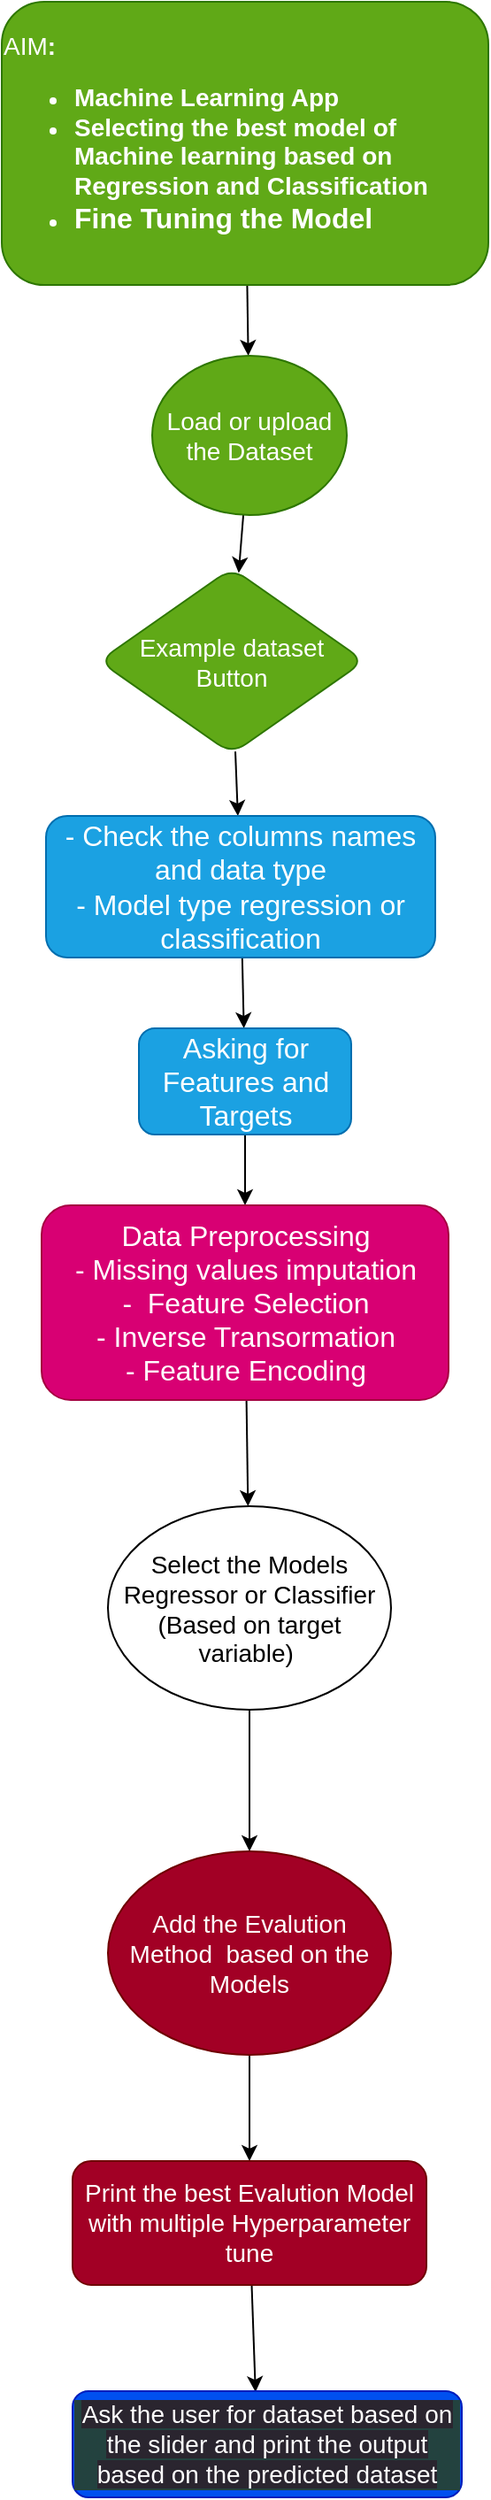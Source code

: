 <mxfile>
    <diagram id="whh0Y0rnVJ7VxaTAdvJ4" name="Page-1">
        <mxGraphModel dx="322" dy="331" grid="1" gridSize="10" guides="1" tooltips="1" connect="1" arrows="1" fold="1" page="1" pageScale="1" pageWidth="850" pageHeight="1100" math="0" shadow="0">
            <root>
                <mxCell id="0"/>
                <mxCell id="1" parent="0"/>
                <mxCell id="4" value="" style="edgeStyle=none;html=1;fontSize=14;" edge="1" parent="1" source="2" target="3">
                    <mxGeometry relative="1" as="geometry"/>
                </mxCell>
                <mxCell id="2" value="&lt;div style=&quot;text-align: left;&quot;&gt;&lt;font style=&quot;font-size: 14px;&quot;&gt;&lt;span style=&quot;background-color: initial;&quot;&gt;AIM&lt;/span&gt;&lt;b style=&quot;background-color: initial;&quot;&gt;:&lt;/b&gt;&lt;/font&gt;&lt;/div&gt;&lt;div style=&quot;text-align: left;&quot;&gt;&lt;ul&gt;&lt;li&gt;&lt;font style=&quot;font-size: 14px;&quot;&gt;&lt;b style=&quot;background-color: initial;&quot;&gt;Machine Learning App&lt;/b&gt;&lt;/font&gt;&lt;/li&gt;&lt;li&gt;&lt;b style=&quot;background-color: initial;&quot;&gt;&lt;font style=&quot;font-size: 14px;&quot;&gt;Selecting the best model of Machine learning based on Regression and Classification&lt;/font&gt;&lt;/b&gt;&lt;/li&gt;&lt;li&gt;&lt;b style=&quot;background-color: initial;&quot;&gt;&lt;font size=&quot;3&quot;&gt;Fine Tuning the Model&lt;/font&gt;&lt;/b&gt;&lt;/li&gt;&lt;/ul&gt;&lt;/div&gt;" style="rounded=1;whiteSpace=wrap;html=1;fillColor=#60a917;fontColor=#ffffff;strokeColor=#2D7600;" vertex="1" parent="1">
                    <mxGeometry x="5" y="10" width="275" height="160" as="geometry"/>
                </mxCell>
                <mxCell id="6" value="" style="edgeStyle=none;html=1;fontSize=14;" edge="1" parent="1" source="3" target="5">
                    <mxGeometry relative="1" as="geometry"/>
                </mxCell>
                <mxCell id="9" style="edgeStyle=none;html=1;fontSize=14;" edge="1" parent="1">
                    <mxGeometry relative="1" as="geometry">
                        <mxPoint x="142.5" y="210" as="targetPoint"/>
                        <mxPoint x="143" y="220" as="sourcePoint"/>
                    </mxGeometry>
                </mxCell>
                <mxCell id="10" style="edgeStyle=none;html=1;fontSize=14;startArrow=none;" edge="1" parent="1" source="3">
                    <mxGeometry relative="1" as="geometry">
                        <mxPoint x="143" y="230" as="targetPoint"/>
                        <mxPoint x="143" y="230" as="sourcePoint"/>
                    </mxGeometry>
                </mxCell>
                <mxCell id="14" value="" style="edgeStyle=none;html=1;fontSize=14;" edge="1" parent="1" source="5" target="13">
                    <mxGeometry relative="1" as="geometry"/>
                </mxCell>
                <mxCell id="5" value="&lt;font style=&quot;font-size: 14px;&quot;&gt;Example dataset&lt;br&gt;Button&lt;/font&gt;" style="rhombus;whiteSpace=wrap;html=1;fillColor=#60a917;strokeColor=#2D7600;fontColor=#ffffff;rounded=1;" vertex="1" parent="1">
                    <mxGeometry x="60" y="330" width="150" height="105" as="geometry"/>
                </mxCell>
                <mxCell id="11" value="" style="edgeStyle=none;html=1;fontSize=14;endArrow=none;" edge="1" parent="1" target="3">
                    <mxGeometry relative="1" as="geometry">
                        <mxPoint x="143" y="230" as="targetPoint"/>
                        <mxPoint x="143" y="230" as="sourcePoint"/>
                    </mxGeometry>
                </mxCell>
                <mxCell id="3" value="&lt;font style=&quot;font-size: 14px;&quot;&gt;Load or upload the Dataset&lt;/font&gt;" style="ellipse;whiteSpace=wrap;html=1;fillColor=#60a917;strokeColor=#2D7600;fontColor=#ffffff;rounded=1;" vertex="1" parent="1">
                    <mxGeometry x="90" y="210" width="110" height="90" as="geometry"/>
                </mxCell>
                <mxCell id="17" value="" style="edgeStyle=none;html=1;fontSize=14;" edge="1" parent="1" source="13" target="16">
                    <mxGeometry relative="1" as="geometry"/>
                </mxCell>
                <mxCell id="13" value="&lt;font size=&quot;3&quot;&gt;- Check the columns names and data type&lt;br&gt;- Model type regression or classification&lt;br&gt;&lt;/font&gt;" style="whiteSpace=wrap;html=1;fillColor=#1ba1e2;strokeColor=#006EAF;fontColor=#ffffff;rounded=1;" vertex="1" parent="1">
                    <mxGeometry x="30" y="470" width="220" height="80" as="geometry"/>
                </mxCell>
                <mxCell id="22" style="edgeStyle=none;html=1;entryX=0.5;entryY=0;entryDx=0;entryDy=0;fontSize=14;" edge="1" parent="1" source="16" target="20">
                    <mxGeometry relative="1" as="geometry"/>
                </mxCell>
                <mxCell id="16" value="&lt;font size=&quot;3&quot;&gt;Asking for Features and Targets&lt;/font&gt;" style="whiteSpace=wrap;html=1;fillColor=#1ba1e2;strokeColor=#006EAF;fontColor=#ffffff;rounded=1;" vertex="1" parent="1">
                    <mxGeometry x="82.5" y="590" width="120" height="60" as="geometry"/>
                </mxCell>
                <mxCell id="24" value="" style="edgeStyle=none;html=1;fontSize=14;" edge="1" parent="1" source="20" target="23">
                    <mxGeometry relative="1" as="geometry"/>
                </mxCell>
                <mxCell id="20" value="&lt;span style=&quot;color: rgb(255, 255, 255); font-size: medium;&quot;&gt;Data Preprocessing&lt;br&gt;- Missing values imputation&lt;br&gt;-&amp;nbsp; Feature Selection&lt;br&gt;- Inverse Transormation&lt;br&gt;- Feature Encoding&lt;br&gt;&lt;/span&gt;" style="rounded=1;whiteSpace=wrap;html=1;fontSize=14;fillColor=#d80073;fontColor=#ffffff;strokeColor=#A50040;" vertex="1" parent="1">
                    <mxGeometry x="27.5" y="690" width="230" height="110" as="geometry"/>
                </mxCell>
                <mxCell id="28" value="" style="edgeStyle=none;html=1;fontSize=14;" edge="1" parent="1" source="23" target="27">
                    <mxGeometry relative="1" as="geometry"/>
                </mxCell>
                <mxCell id="23" value="Select the Models Regressor or Classifier&lt;br&gt;(Based on target variable)&amp;nbsp;" style="ellipse;whiteSpace=wrap;html=1;fontSize=14;rounded=1;" vertex="1" parent="1">
                    <mxGeometry x="65" y="860" width="160" height="115" as="geometry"/>
                </mxCell>
                <mxCell id="30" value="" style="edgeStyle=none;html=1;fontSize=14;" edge="1" parent="1" source="27" target="29">
                    <mxGeometry relative="1" as="geometry"/>
                </mxCell>
                <mxCell id="27" value="Add the Evalution Method&amp;nbsp; based on the Models" style="ellipse;whiteSpace=wrap;html=1;fontSize=14;rounded=1;fillColor=#a20025;fontColor=#ffffff;strokeColor=#6F0000;" vertex="1" parent="1">
                    <mxGeometry x="65" y="1055" width="160" height="115" as="geometry"/>
                </mxCell>
                <mxCell id="33" value="" style="edgeStyle=none;html=1;fontSize=14;" edge="1" parent="1" source="29">
                    <mxGeometry relative="1" as="geometry">
                        <mxPoint x="148.411" y="1360.511" as="targetPoint"/>
                    </mxGeometry>
                </mxCell>
                <mxCell id="29" value="Print the best Evalution Model with multiple Hyperparameter tune" style="whiteSpace=wrap;html=1;fontSize=14;fillColor=#a20025;strokeColor=#6F0000;fontColor=#ffffff;rounded=1;" vertex="1" parent="1">
                    <mxGeometry x="45" y="1230" width="200" height="70" as="geometry"/>
                </mxCell>
                <mxCell id="34" value="&lt;span style=&quot;color: rgb(255, 255, 255); background-color: rgb(42, 37, 47);&quot;&gt;Ask the user for dataset based on the slider and print the output&lt;/span&gt;&lt;br style=&quot;color: rgb(255, 255, 255); background-color: rgb(42, 37, 47);&quot;&gt;&lt;span style=&quot;color: rgb(255, 255, 255); background-color: rgb(42, 37, 47);&quot;&gt;based on the predicted dataset&lt;/span&gt;" style="rounded=1;whiteSpace=wrap;html=1;labelBackgroundColor=#23423f;fontSize=14;fillColor=#0050ef;fontColor=#ffffff;strokeColor=#001DBC;" vertex="1" parent="1">
                    <mxGeometry x="45" y="1360" width="220" height="60" as="geometry"/>
                </mxCell>
            </root>
        </mxGraphModel>
    </diagram>
</mxfile>